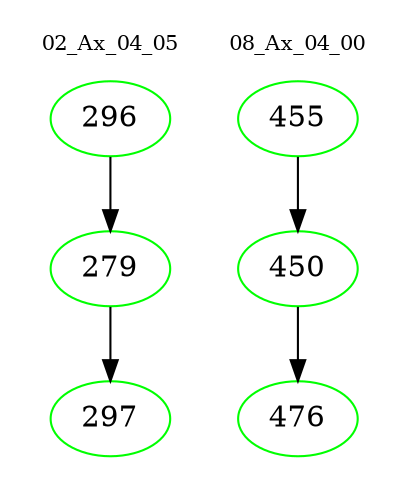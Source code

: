 digraph{
subgraph cluster_0 {
color = white
label = "02_Ax_04_05";
fontsize=10;
T0_296 [label="296", color="green"]
T0_296 -> T0_279 [color="black"]
T0_279 [label="279", color="green"]
T0_279 -> T0_297 [color="black"]
T0_297 [label="297", color="green"]
}
subgraph cluster_1 {
color = white
label = "08_Ax_04_00";
fontsize=10;
T1_455 [label="455", color="green"]
T1_455 -> T1_450 [color="black"]
T1_450 [label="450", color="green"]
T1_450 -> T1_476 [color="black"]
T1_476 [label="476", color="green"]
}
}
